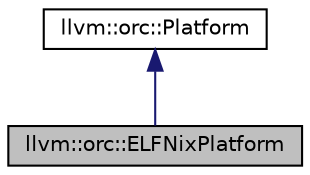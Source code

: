 digraph "llvm::orc::ELFNixPlatform"
{
 // LATEX_PDF_SIZE
  bgcolor="transparent";
  edge [fontname="Helvetica",fontsize="10",labelfontname="Helvetica",labelfontsize="10"];
  node [fontname="Helvetica",fontsize="10",shape=record];
  Node1 [label="llvm::orc::ELFNixPlatform",height=0.2,width=0.4,color="black", fillcolor="grey75", style="filled", fontcolor="black",tooltip="Mediates between ELFNix initialization and ExecutionSession state."];
  Node2 -> Node1 [dir="back",color="midnightblue",fontsize="10",style="solid",fontname="Helvetica"];
  Node2 [label="llvm::orc::Platform",height=0.2,width=0.4,color="black",URL="$classllvm_1_1orc_1_1Platform.html",tooltip="Platforms set up standard symbols and mediate interactions between dynamic initializers (e...."];
}
